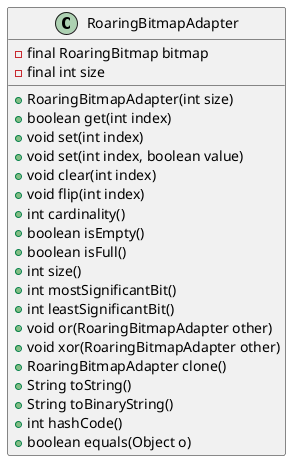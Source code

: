 @startuml

class RoaringBitmapAdapter {
    - final RoaringBitmap bitmap
    - final int size

    + RoaringBitmapAdapter(int size)
    + boolean get(int index)
    + void set(int index)
    + void set(int index, boolean value)
    + void clear(int index)
    + void flip(int index)
    + int cardinality()
    + boolean isEmpty()
    + boolean isFull()
    + int size()
    + int mostSignificantBit()
    + int leastSignificantBit()
    + void or(RoaringBitmapAdapter other)
    + void xor(RoaringBitmapAdapter other)
    + RoaringBitmapAdapter clone()
    + String toString()
    + String toBinaryString()
    + int hashCode()
    + boolean equals(Object o)
}
@enduml

